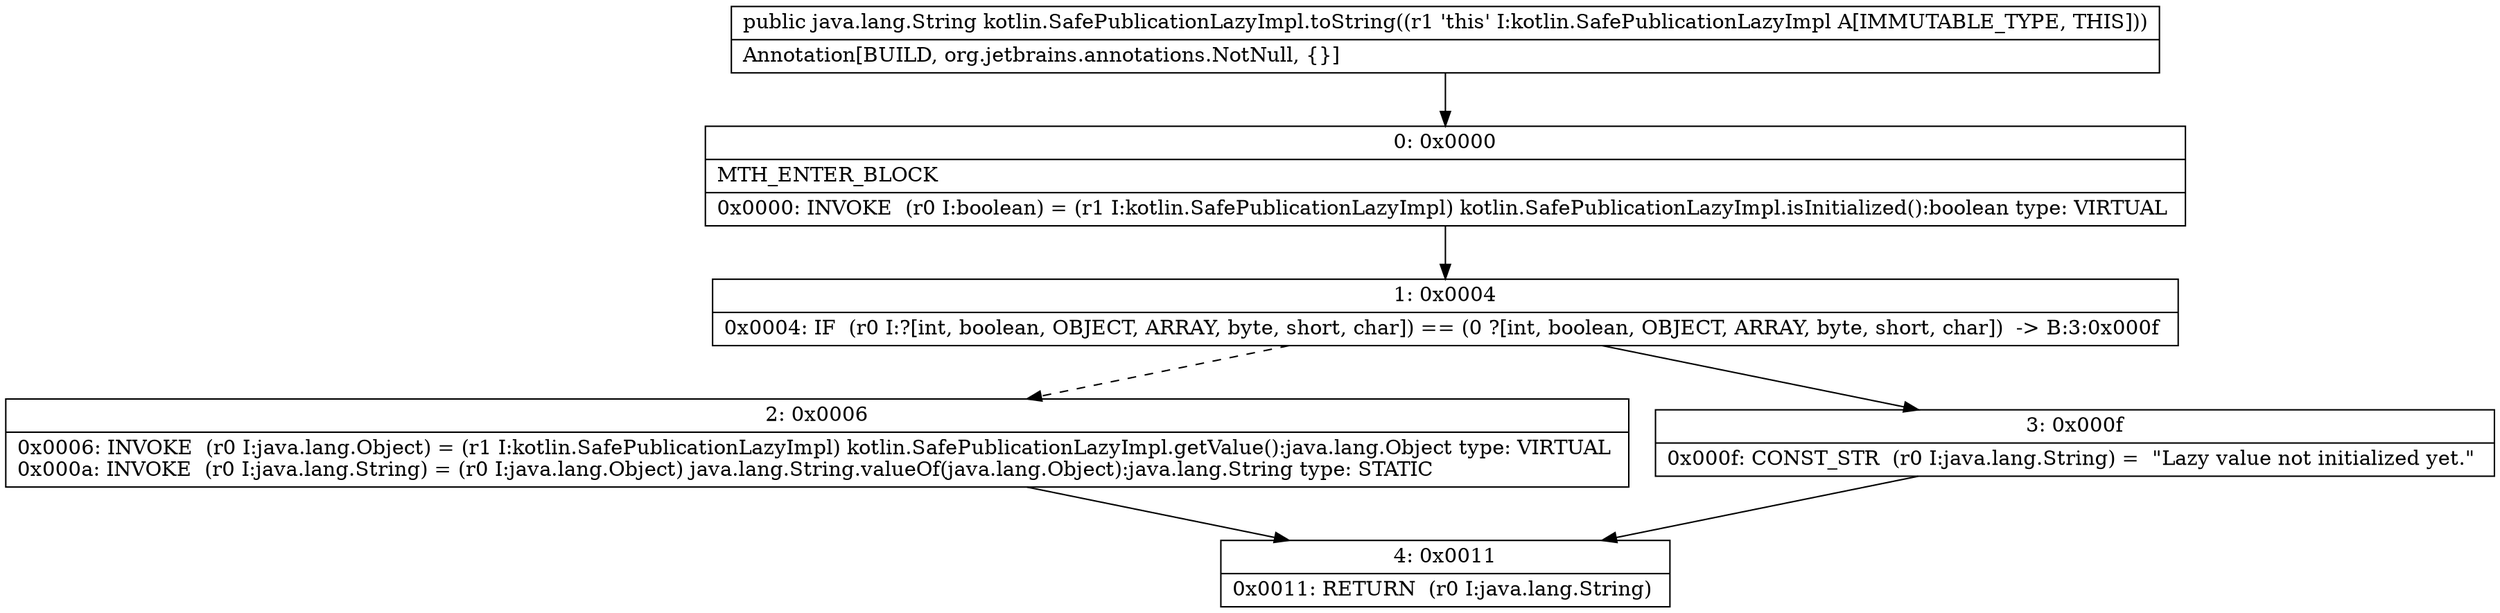 digraph "CFG forkotlin.SafePublicationLazyImpl.toString()Ljava\/lang\/String;" {
Node_0 [shape=record,label="{0\:\ 0x0000|MTH_ENTER_BLOCK\l|0x0000: INVOKE  (r0 I:boolean) = (r1 I:kotlin.SafePublicationLazyImpl) kotlin.SafePublicationLazyImpl.isInitialized():boolean type: VIRTUAL \l}"];
Node_1 [shape=record,label="{1\:\ 0x0004|0x0004: IF  (r0 I:?[int, boolean, OBJECT, ARRAY, byte, short, char]) == (0 ?[int, boolean, OBJECT, ARRAY, byte, short, char])  \-\> B:3:0x000f \l}"];
Node_2 [shape=record,label="{2\:\ 0x0006|0x0006: INVOKE  (r0 I:java.lang.Object) = (r1 I:kotlin.SafePublicationLazyImpl) kotlin.SafePublicationLazyImpl.getValue():java.lang.Object type: VIRTUAL \l0x000a: INVOKE  (r0 I:java.lang.String) = (r0 I:java.lang.Object) java.lang.String.valueOf(java.lang.Object):java.lang.String type: STATIC \l}"];
Node_3 [shape=record,label="{3\:\ 0x000f|0x000f: CONST_STR  (r0 I:java.lang.String) =  \"Lazy value not initialized yet.\" \l}"];
Node_4 [shape=record,label="{4\:\ 0x0011|0x0011: RETURN  (r0 I:java.lang.String) \l}"];
MethodNode[shape=record,label="{public java.lang.String kotlin.SafePublicationLazyImpl.toString((r1 'this' I:kotlin.SafePublicationLazyImpl A[IMMUTABLE_TYPE, THIS]))  | Annotation[BUILD, org.jetbrains.annotations.NotNull, \{\}]\l}"];
MethodNode -> Node_0;
Node_0 -> Node_1;
Node_1 -> Node_2[style=dashed];
Node_1 -> Node_3;
Node_2 -> Node_4;
Node_3 -> Node_4;
}

